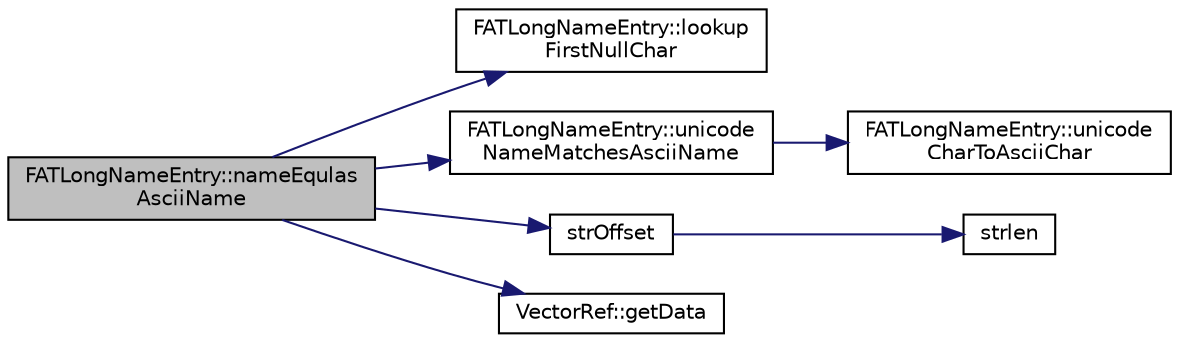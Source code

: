 digraph "FATLongNameEntry::nameEqulasAsciiName"
{
  edge [fontname="Helvetica",fontsize="10",labelfontname="Helvetica",labelfontsize="10"];
  node [fontname="Helvetica",fontsize="10",shape=record];
  rankdir="LR";
  Node49 [label="FATLongNameEntry::nameEqulas\lAsciiName",height=0.2,width=0.4,color="black", fillcolor="grey75", style="filled", fontcolor="black"];
  Node49 -> Node50 [color="midnightblue",fontsize="10",style="solid",fontname="Helvetica"];
  Node50 [label="FATLongNameEntry::lookup\lFirstNullChar",height=0.2,width=0.4,color="black", fillcolor="white", style="filled",URL="$d7/d61/class_f_a_t_long_name_entry.html#ae21c3b4777c0d68462e9d591888934cd"];
  Node49 -> Node51 [color="midnightblue",fontsize="10",style="solid",fontname="Helvetica"];
  Node51 [label="FATLongNameEntry::unicode\lNameMatchesAsciiName",height=0.2,width=0.4,color="black", fillcolor="white", style="filled",URL="$d7/d61/class_f_a_t_long_name_entry.html#a3f13934c41cd5369786bab2f073be87d"];
  Node51 -> Node52 [color="midnightblue",fontsize="10",style="solid",fontname="Helvetica"];
  Node52 [label="FATLongNameEntry::unicode\lCharToAsciiChar",height=0.2,width=0.4,color="black", fillcolor="white", style="filled",URL="$d7/d61/class_f_a_t_long_name_entry.html#afdc284fc418210ccf7d2eacbfc5c584b"];
  Node49 -> Node53 [color="midnightblue",fontsize="10",style="solid",fontname="Helvetica"];
  Node53 [label="strOffset",height=0.2,width=0.4,color="black", fillcolor="white", style="filled",URL="$d6/d93/generic__util_8h.html#ab74f19ae60eb97e1f0b7d848bba10b7c"];
  Node53 -> Node54 [color="midnightblue",fontsize="10",style="solid",fontname="Helvetica"];
  Node54 [label="strlen",height=0.2,width=0.4,color="black", fillcolor="white", style="filled",URL="$d2/ddb/strlen_8cpp.html#ad2be42dd92af9f815e1a0f754c2ca6b3"];
  Node49 -> Node55 [color="midnightblue",fontsize="10",style="solid",fontname="Helvetica"];
  Node55 [label="VectorRef::getData",height=0.2,width=0.4,color="black", fillcolor="white", style="filled",URL="$d9/deb/class_vector_ref.html#aefa6865b44ab052c5cb463f58e8f87fd"];
}
